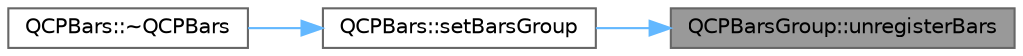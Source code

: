 digraph "QCPBarsGroup::unregisterBars"
{
 // LATEX_PDF_SIZE
  bgcolor="transparent";
  edge [fontname=Helvetica,fontsize=10,labelfontname=Helvetica,labelfontsize=10];
  node [fontname=Helvetica,fontsize=10,shape=box,height=0.2,width=0.4];
  rankdir="RL";
  Node1 [label="QCPBarsGroup::unregisterBars",height=0.2,width=0.4,color="gray40", fillcolor="grey60", style="filled", fontcolor="black",tooltip=" "];
  Node1 -> Node2 [dir="back",color="steelblue1",style="solid"];
  Node2 [label="QCPBars::setBarsGroup",height=0.2,width=0.4,color="grey40", fillcolor="white", style="filled",URL="$class_q_c_p_bars.html#aedd1709061f0b307c47ddb45e172ef9a",tooltip=" "];
  Node2 -> Node3 [dir="back",color="steelblue1",style="solid"];
  Node3 [label="QCPBars::~QCPBars",height=0.2,width=0.4,color="grey40", fillcolor="white", style="filled",URL="$class_q_c_p_bars.html#a4d880e28031ef120603f543379be2f22",tooltip=" "];
}
